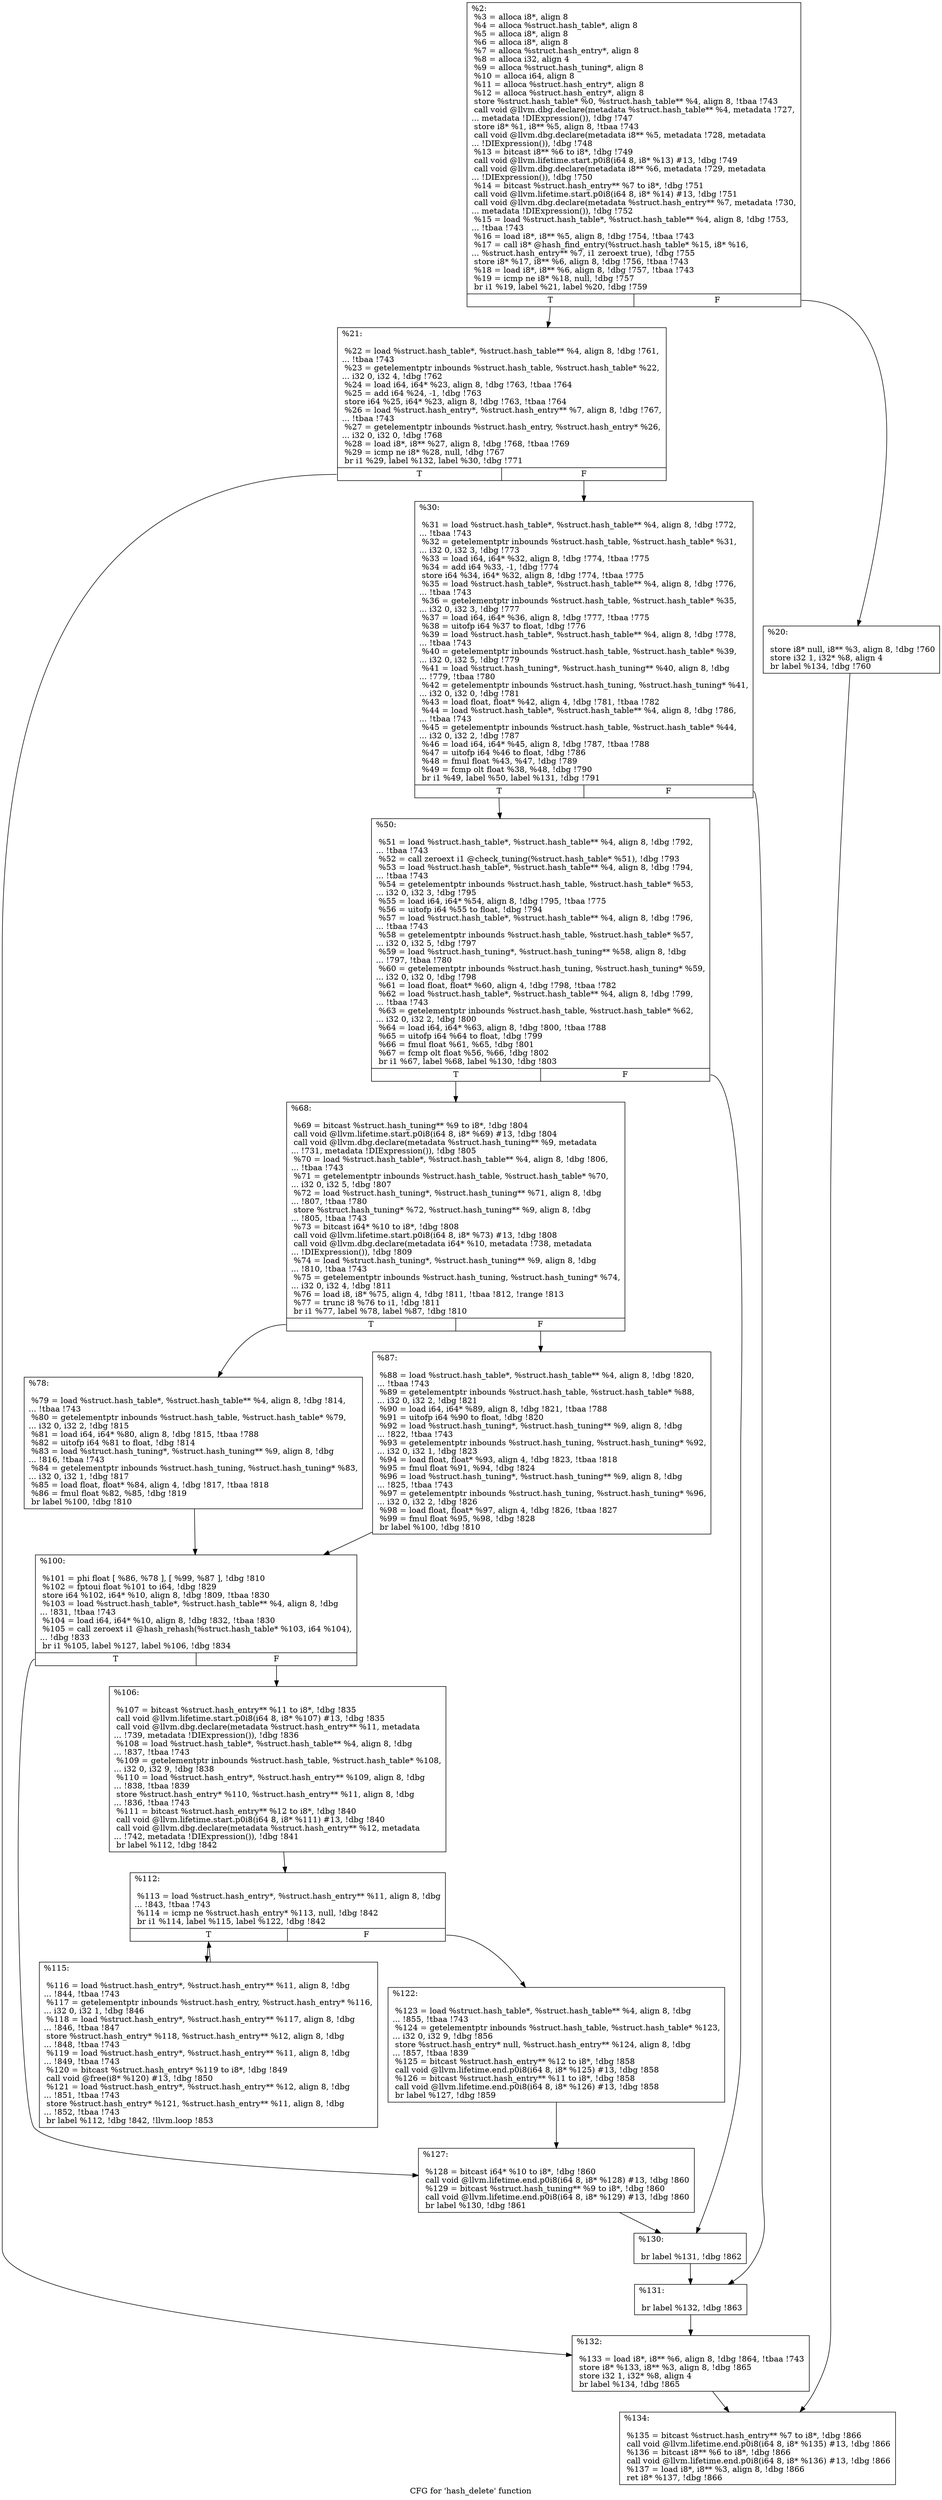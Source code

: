 digraph "CFG for 'hash_delete' function" {
	label="CFG for 'hash_delete' function";

	Node0x25295f0 [shape=record,label="{%2:\l  %3 = alloca i8*, align 8\l  %4 = alloca %struct.hash_table*, align 8\l  %5 = alloca i8*, align 8\l  %6 = alloca i8*, align 8\l  %7 = alloca %struct.hash_entry*, align 8\l  %8 = alloca i32, align 4\l  %9 = alloca %struct.hash_tuning*, align 8\l  %10 = alloca i64, align 8\l  %11 = alloca %struct.hash_entry*, align 8\l  %12 = alloca %struct.hash_entry*, align 8\l  store %struct.hash_table* %0, %struct.hash_table** %4, align 8, !tbaa !743\l  call void @llvm.dbg.declare(metadata %struct.hash_table** %4, metadata !727,\l... metadata !DIExpression()), !dbg !747\l  store i8* %1, i8** %5, align 8, !tbaa !743\l  call void @llvm.dbg.declare(metadata i8** %5, metadata !728, metadata\l... !DIExpression()), !dbg !748\l  %13 = bitcast i8** %6 to i8*, !dbg !749\l  call void @llvm.lifetime.start.p0i8(i64 8, i8* %13) #13, !dbg !749\l  call void @llvm.dbg.declare(metadata i8** %6, metadata !729, metadata\l... !DIExpression()), !dbg !750\l  %14 = bitcast %struct.hash_entry** %7 to i8*, !dbg !751\l  call void @llvm.lifetime.start.p0i8(i64 8, i8* %14) #13, !dbg !751\l  call void @llvm.dbg.declare(metadata %struct.hash_entry** %7, metadata !730,\l... metadata !DIExpression()), !dbg !752\l  %15 = load %struct.hash_table*, %struct.hash_table** %4, align 8, !dbg !753,\l... !tbaa !743\l  %16 = load i8*, i8** %5, align 8, !dbg !754, !tbaa !743\l  %17 = call i8* @hash_find_entry(%struct.hash_table* %15, i8* %16,\l... %struct.hash_entry** %7, i1 zeroext true), !dbg !755\l  store i8* %17, i8** %6, align 8, !dbg !756, !tbaa !743\l  %18 = load i8*, i8** %6, align 8, !dbg !757, !tbaa !743\l  %19 = icmp ne i8* %18, null, !dbg !757\l  br i1 %19, label %21, label %20, !dbg !759\l|{<s0>T|<s1>F}}"];
	Node0x25295f0:s0 -> Node0x2529790;
	Node0x25295f0:s1 -> Node0x2529740;
	Node0x2529740 [shape=record,label="{%20:\l\l  store i8* null, i8** %3, align 8, !dbg !760\l  store i32 1, i32* %8, align 4\l  br label %134, !dbg !760\l}"];
	Node0x2529740 -> Node0x2529c40;
	Node0x2529790 [shape=record,label="{%21:\l\l  %22 = load %struct.hash_table*, %struct.hash_table** %4, align 8, !dbg !761,\l... !tbaa !743\l  %23 = getelementptr inbounds %struct.hash_table, %struct.hash_table* %22,\l... i32 0, i32 4, !dbg !762\l  %24 = load i64, i64* %23, align 8, !dbg !763, !tbaa !764\l  %25 = add i64 %24, -1, !dbg !763\l  store i64 %25, i64* %23, align 8, !dbg !763, !tbaa !764\l  %26 = load %struct.hash_entry*, %struct.hash_entry** %7, align 8, !dbg !767,\l... !tbaa !743\l  %27 = getelementptr inbounds %struct.hash_entry, %struct.hash_entry* %26,\l... i32 0, i32 0, !dbg !768\l  %28 = load i8*, i8** %27, align 8, !dbg !768, !tbaa !769\l  %29 = icmp ne i8* %28, null, !dbg !767\l  br i1 %29, label %132, label %30, !dbg !771\l|{<s0>T|<s1>F}}"];
	Node0x2529790:s0 -> Node0x2529bf0;
	Node0x2529790:s1 -> Node0x25297e0;
	Node0x25297e0 [shape=record,label="{%30:\l\l  %31 = load %struct.hash_table*, %struct.hash_table** %4, align 8, !dbg !772,\l... !tbaa !743\l  %32 = getelementptr inbounds %struct.hash_table, %struct.hash_table* %31,\l... i32 0, i32 3, !dbg !773\l  %33 = load i64, i64* %32, align 8, !dbg !774, !tbaa !775\l  %34 = add i64 %33, -1, !dbg !774\l  store i64 %34, i64* %32, align 8, !dbg !774, !tbaa !775\l  %35 = load %struct.hash_table*, %struct.hash_table** %4, align 8, !dbg !776,\l... !tbaa !743\l  %36 = getelementptr inbounds %struct.hash_table, %struct.hash_table* %35,\l... i32 0, i32 3, !dbg !777\l  %37 = load i64, i64* %36, align 8, !dbg !777, !tbaa !775\l  %38 = uitofp i64 %37 to float, !dbg !776\l  %39 = load %struct.hash_table*, %struct.hash_table** %4, align 8, !dbg !778,\l... !tbaa !743\l  %40 = getelementptr inbounds %struct.hash_table, %struct.hash_table* %39,\l... i32 0, i32 5, !dbg !779\l  %41 = load %struct.hash_tuning*, %struct.hash_tuning** %40, align 8, !dbg\l... !779, !tbaa !780\l  %42 = getelementptr inbounds %struct.hash_tuning, %struct.hash_tuning* %41,\l... i32 0, i32 0, !dbg !781\l  %43 = load float, float* %42, align 4, !dbg !781, !tbaa !782\l  %44 = load %struct.hash_table*, %struct.hash_table** %4, align 8, !dbg !786,\l... !tbaa !743\l  %45 = getelementptr inbounds %struct.hash_table, %struct.hash_table* %44,\l... i32 0, i32 2, !dbg !787\l  %46 = load i64, i64* %45, align 8, !dbg !787, !tbaa !788\l  %47 = uitofp i64 %46 to float, !dbg !786\l  %48 = fmul float %43, %47, !dbg !789\l  %49 = fcmp olt float %38, %48, !dbg !790\l  br i1 %49, label %50, label %131, !dbg !791\l|{<s0>T|<s1>F}}"];
	Node0x25297e0:s0 -> Node0x2529830;
	Node0x25297e0:s1 -> Node0x2529ba0;
	Node0x2529830 [shape=record,label="{%50:\l\l  %51 = load %struct.hash_table*, %struct.hash_table** %4, align 8, !dbg !792,\l... !tbaa !743\l  %52 = call zeroext i1 @check_tuning(%struct.hash_table* %51), !dbg !793\l  %53 = load %struct.hash_table*, %struct.hash_table** %4, align 8, !dbg !794,\l... !tbaa !743\l  %54 = getelementptr inbounds %struct.hash_table, %struct.hash_table* %53,\l... i32 0, i32 3, !dbg !795\l  %55 = load i64, i64* %54, align 8, !dbg !795, !tbaa !775\l  %56 = uitofp i64 %55 to float, !dbg !794\l  %57 = load %struct.hash_table*, %struct.hash_table** %4, align 8, !dbg !796,\l... !tbaa !743\l  %58 = getelementptr inbounds %struct.hash_table, %struct.hash_table* %57,\l... i32 0, i32 5, !dbg !797\l  %59 = load %struct.hash_tuning*, %struct.hash_tuning** %58, align 8, !dbg\l... !797, !tbaa !780\l  %60 = getelementptr inbounds %struct.hash_tuning, %struct.hash_tuning* %59,\l... i32 0, i32 0, !dbg !798\l  %61 = load float, float* %60, align 4, !dbg !798, !tbaa !782\l  %62 = load %struct.hash_table*, %struct.hash_table** %4, align 8, !dbg !799,\l... !tbaa !743\l  %63 = getelementptr inbounds %struct.hash_table, %struct.hash_table* %62,\l... i32 0, i32 2, !dbg !800\l  %64 = load i64, i64* %63, align 8, !dbg !800, !tbaa !788\l  %65 = uitofp i64 %64 to float, !dbg !799\l  %66 = fmul float %61, %65, !dbg !801\l  %67 = fcmp olt float %56, %66, !dbg !802\l  br i1 %67, label %68, label %130, !dbg !803\l|{<s0>T|<s1>F}}"];
	Node0x2529830:s0 -> Node0x2529880;
	Node0x2529830:s1 -> Node0x2529b50;
	Node0x2529880 [shape=record,label="{%68:\l\l  %69 = bitcast %struct.hash_tuning** %9 to i8*, !dbg !804\l  call void @llvm.lifetime.start.p0i8(i64 8, i8* %69) #13, !dbg !804\l  call void @llvm.dbg.declare(metadata %struct.hash_tuning** %9, metadata\l... !731, metadata !DIExpression()), !dbg !805\l  %70 = load %struct.hash_table*, %struct.hash_table** %4, align 8, !dbg !806,\l... !tbaa !743\l  %71 = getelementptr inbounds %struct.hash_table, %struct.hash_table* %70,\l... i32 0, i32 5, !dbg !807\l  %72 = load %struct.hash_tuning*, %struct.hash_tuning** %71, align 8, !dbg\l... !807, !tbaa !780\l  store %struct.hash_tuning* %72, %struct.hash_tuning** %9, align 8, !dbg\l... !805, !tbaa !743\l  %73 = bitcast i64* %10 to i8*, !dbg !808\l  call void @llvm.lifetime.start.p0i8(i64 8, i8* %73) #13, !dbg !808\l  call void @llvm.dbg.declare(metadata i64* %10, metadata !738, metadata\l... !DIExpression()), !dbg !809\l  %74 = load %struct.hash_tuning*, %struct.hash_tuning** %9, align 8, !dbg\l... !810, !tbaa !743\l  %75 = getelementptr inbounds %struct.hash_tuning, %struct.hash_tuning* %74,\l... i32 0, i32 4, !dbg !811\l  %76 = load i8, i8* %75, align 4, !dbg !811, !tbaa !812, !range !813\l  %77 = trunc i8 %76 to i1, !dbg !811\l  br i1 %77, label %78, label %87, !dbg !810\l|{<s0>T|<s1>F}}"];
	Node0x2529880:s0 -> Node0x25298d0;
	Node0x2529880:s1 -> Node0x2529920;
	Node0x25298d0 [shape=record,label="{%78:\l\l  %79 = load %struct.hash_table*, %struct.hash_table** %4, align 8, !dbg !814,\l... !tbaa !743\l  %80 = getelementptr inbounds %struct.hash_table, %struct.hash_table* %79,\l... i32 0, i32 2, !dbg !815\l  %81 = load i64, i64* %80, align 8, !dbg !815, !tbaa !788\l  %82 = uitofp i64 %81 to float, !dbg !814\l  %83 = load %struct.hash_tuning*, %struct.hash_tuning** %9, align 8, !dbg\l... !816, !tbaa !743\l  %84 = getelementptr inbounds %struct.hash_tuning, %struct.hash_tuning* %83,\l... i32 0, i32 1, !dbg !817\l  %85 = load float, float* %84, align 4, !dbg !817, !tbaa !818\l  %86 = fmul float %82, %85, !dbg !819\l  br label %100, !dbg !810\l}"];
	Node0x25298d0 -> Node0x2529970;
	Node0x2529920 [shape=record,label="{%87:\l\l  %88 = load %struct.hash_table*, %struct.hash_table** %4, align 8, !dbg !820,\l... !tbaa !743\l  %89 = getelementptr inbounds %struct.hash_table, %struct.hash_table* %88,\l... i32 0, i32 2, !dbg !821\l  %90 = load i64, i64* %89, align 8, !dbg !821, !tbaa !788\l  %91 = uitofp i64 %90 to float, !dbg !820\l  %92 = load %struct.hash_tuning*, %struct.hash_tuning** %9, align 8, !dbg\l... !822, !tbaa !743\l  %93 = getelementptr inbounds %struct.hash_tuning, %struct.hash_tuning* %92,\l... i32 0, i32 1, !dbg !823\l  %94 = load float, float* %93, align 4, !dbg !823, !tbaa !818\l  %95 = fmul float %91, %94, !dbg !824\l  %96 = load %struct.hash_tuning*, %struct.hash_tuning** %9, align 8, !dbg\l... !825, !tbaa !743\l  %97 = getelementptr inbounds %struct.hash_tuning, %struct.hash_tuning* %96,\l... i32 0, i32 2, !dbg !826\l  %98 = load float, float* %97, align 4, !dbg !826, !tbaa !827\l  %99 = fmul float %95, %98, !dbg !828\l  br label %100, !dbg !810\l}"];
	Node0x2529920 -> Node0x2529970;
	Node0x2529970 [shape=record,label="{%100:\l\l  %101 = phi float [ %86, %78 ], [ %99, %87 ], !dbg !810\l  %102 = fptoui float %101 to i64, !dbg !829\l  store i64 %102, i64* %10, align 8, !dbg !809, !tbaa !830\l  %103 = load %struct.hash_table*, %struct.hash_table** %4, align 8, !dbg\l... !831, !tbaa !743\l  %104 = load i64, i64* %10, align 8, !dbg !832, !tbaa !830\l  %105 = call zeroext i1 @hash_rehash(%struct.hash_table* %103, i64 %104),\l... !dbg !833\l  br i1 %105, label %127, label %106, !dbg !834\l|{<s0>T|<s1>F}}"];
	Node0x2529970:s0 -> Node0x2529b00;
	Node0x2529970:s1 -> Node0x25299c0;
	Node0x25299c0 [shape=record,label="{%106:\l\l  %107 = bitcast %struct.hash_entry** %11 to i8*, !dbg !835\l  call void @llvm.lifetime.start.p0i8(i64 8, i8* %107) #13, !dbg !835\l  call void @llvm.dbg.declare(metadata %struct.hash_entry** %11, metadata\l... !739, metadata !DIExpression()), !dbg !836\l  %108 = load %struct.hash_table*, %struct.hash_table** %4, align 8, !dbg\l... !837, !tbaa !743\l  %109 = getelementptr inbounds %struct.hash_table, %struct.hash_table* %108,\l... i32 0, i32 9, !dbg !838\l  %110 = load %struct.hash_entry*, %struct.hash_entry** %109, align 8, !dbg\l... !838, !tbaa !839\l  store %struct.hash_entry* %110, %struct.hash_entry** %11, align 8, !dbg\l... !836, !tbaa !743\l  %111 = bitcast %struct.hash_entry** %12 to i8*, !dbg !840\l  call void @llvm.lifetime.start.p0i8(i64 8, i8* %111) #13, !dbg !840\l  call void @llvm.dbg.declare(metadata %struct.hash_entry** %12, metadata\l... !742, metadata !DIExpression()), !dbg !841\l  br label %112, !dbg !842\l}"];
	Node0x25299c0 -> Node0x2529a10;
	Node0x2529a10 [shape=record,label="{%112:\l\l  %113 = load %struct.hash_entry*, %struct.hash_entry** %11, align 8, !dbg\l... !843, !tbaa !743\l  %114 = icmp ne %struct.hash_entry* %113, null, !dbg !842\l  br i1 %114, label %115, label %122, !dbg !842\l|{<s0>T|<s1>F}}"];
	Node0x2529a10:s0 -> Node0x2529a60;
	Node0x2529a10:s1 -> Node0x2529ab0;
	Node0x2529a60 [shape=record,label="{%115:\l\l  %116 = load %struct.hash_entry*, %struct.hash_entry** %11, align 8, !dbg\l... !844, !tbaa !743\l  %117 = getelementptr inbounds %struct.hash_entry, %struct.hash_entry* %116,\l... i32 0, i32 1, !dbg !846\l  %118 = load %struct.hash_entry*, %struct.hash_entry** %117, align 8, !dbg\l... !846, !tbaa !847\l  store %struct.hash_entry* %118, %struct.hash_entry** %12, align 8, !dbg\l... !848, !tbaa !743\l  %119 = load %struct.hash_entry*, %struct.hash_entry** %11, align 8, !dbg\l... !849, !tbaa !743\l  %120 = bitcast %struct.hash_entry* %119 to i8*, !dbg !849\l  call void @free(i8* %120) #13, !dbg !850\l  %121 = load %struct.hash_entry*, %struct.hash_entry** %12, align 8, !dbg\l... !851, !tbaa !743\l  store %struct.hash_entry* %121, %struct.hash_entry** %11, align 8, !dbg\l... !852, !tbaa !743\l  br label %112, !dbg !842, !llvm.loop !853\l}"];
	Node0x2529a60 -> Node0x2529a10;
	Node0x2529ab0 [shape=record,label="{%122:\l\l  %123 = load %struct.hash_table*, %struct.hash_table** %4, align 8, !dbg\l... !855, !tbaa !743\l  %124 = getelementptr inbounds %struct.hash_table, %struct.hash_table* %123,\l... i32 0, i32 9, !dbg !856\l  store %struct.hash_entry* null, %struct.hash_entry** %124, align 8, !dbg\l... !857, !tbaa !839\l  %125 = bitcast %struct.hash_entry** %12 to i8*, !dbg !858\l  call void @llvm.lifetime.end.p0i8(i64 8, i8* %125) #13, !dbg !858\l  %126 = bitcast %struct.hash_entry** %11 to i8*, !dbg !858\l  call void @llvm.lifetime.end.p0i8(i64 8, i8* %126) #13, !dbg !858\l  br label %127, !dbg !859\l}"];
	Node0x2529ab0 -> Node0x2529b00;
	Node0x2529b00 [shape=record,label="{%127:\l\l  %128 = bitcast i64* %10 to i8*, !dbg !860\l  call void @llvm.lifetime.end.p0i8(i64 8, i8* %128) #13, !dbg !860\l  %129 = bitcast %struct.hash_tuning** %9 to i8*, !dbg !860\l  call void @llvm.lifetime.end.p0i8(i64 8, i8* %129) #13, !dbg !860\l  br label %130, !dbg !861\l}"];
	Node0x2529b00 -> Node0x2529b50;
	Node0x2529b50 [shape=record,label="{%130:\l\l  br label %131, !dbg !862\l}"];
	Node0x2529b50 -> Node0x2529ba0;
	Node0x2529ba0 [shape=record,label="{%131:\l\l  br label %132, !dbg !863\l}"];
	Node0x2529ba0 -> Node0x2529bf0;
	Node0x2529bf0 [shape=record,label="{%132:\l\l  %133 = load i8*, i8** %6, align 8, !dbg !864, !tbaa !743\l  store i8* %133, i8** %3, align 8, !dbg !865\l  store i32 1, i32* %8, align 4\l  br label %134, !dbg !865\l}"];
	Node0x2529bf0 -> Node0x2529c40;
	Node0x2529c40 [shape=record,label="{%134:\l\l  %135 = bitcast %struct.hash_entry** %7 to i8*, !dbg !866\l  call void @llvm.lifetime.end.p0i8(i64 8, i8* %135) #13, !dbg !866\l  %136 = bitcast i8** %6 to i8*, !dbg !866\l  call void @llvm.lifetime.end.p0i8(i64 8, i8* %136) #13, !dbg !866\l  %137 = load i8*, i8** %3, align 8, !dbg !866\l  ret i8* %137, !dbg !866\l}"];
}
